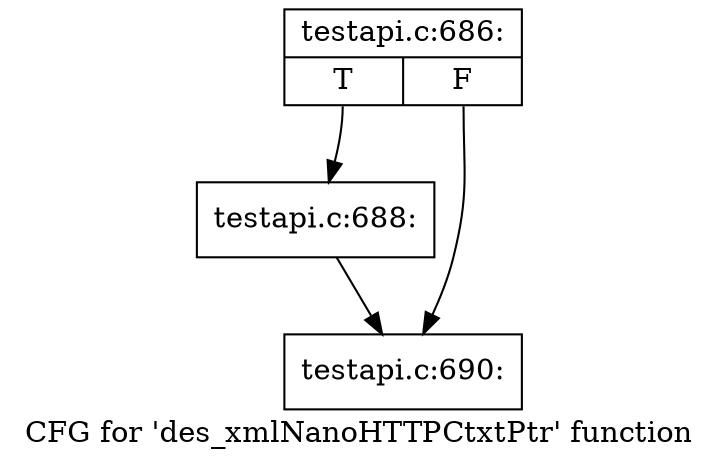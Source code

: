 digraph "CFG for 'des_xmlNanoHTTPCtxtPtr' function" {
	label="CFG for 'des_xmlNanoHTTPCtxtPtr' function";

	Node0x46e7370 [shape=record,label="{testapi.c:686:|{<s0>T|<s1>F}}"];
	Node0x46e7370:s0 -> Node0x46e9990;
	Node0x46e7370:s1 -> Node0x46e99e0;
	Node0x46e9990 [shape=record,label="{testapi.c:688:}"];
	Node0x46e9990 -> Node0x46e99e0;
	Node0x46e99e0 [shape=record,label="{testapi.c:690:}"];
}
